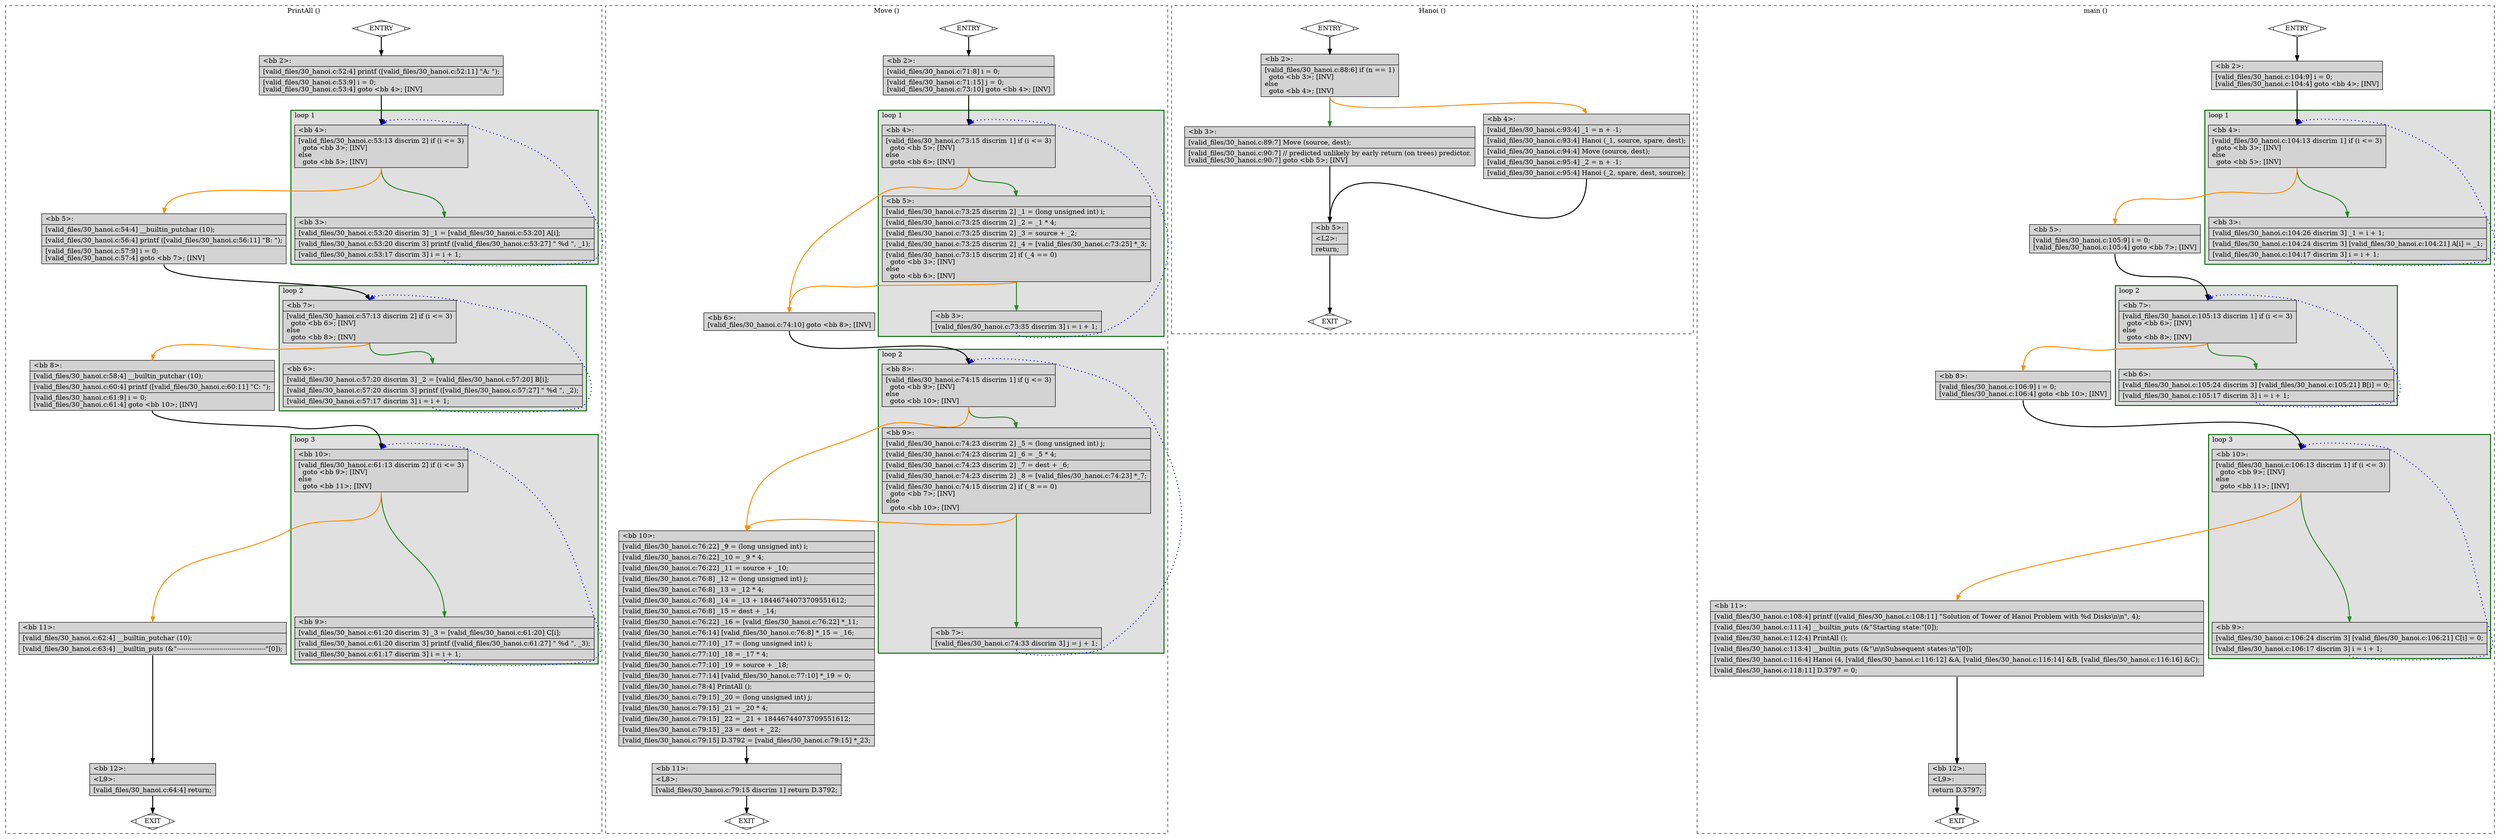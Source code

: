 digraph "a-30_hanoi.c.015t.cfg" {
overlap=false;
subgraph "cluster_PrintAll" {
	style="dashed";
	color="black";
	label="PrintAll ()";
	subgraph cluster_6_3 {
	style="filled";
	color="darkgreen";
	fillcolor="grey88";
	label="loop 3";
	labeljust=l;
	penwidth=2;
	fn_6_basic_block_10 [shape=record,style=filled,fillcolor=lightgrey,label="{\<bb\ 10\>:\l\
|[valid_files/30_hanoi.c:61:13\ discrim\ 2]\ if\ (i\ \<=\ 3)\l\
\ \ goto\ \<bb\ 9\>;\ [INV]\l\
else\l\
\ \ goto\ \<bb\ 11\>;\ [INV]\l\
}"];

	fn_6_basic_block_9 [shape=record,style=filled,fillcolor=lightgrey,label="{\<bb\ 9\>:\l\
|[valid_files/30_hanoi.c:61:20\ discrim\ 3]\ _3\ =\ [valid_files/30_hanoi.c:61:20]\ C[i];\l\
|[valid_files/30_hanoi.c:61:20\ discrim\ 3]\ printf\ ([valid_files/30_hanoi.c:61:27]\ \"\ %d\ \",\ _3);\l\
|[valid_files/30_hanoi.c:61:17\ discrim\ 3]\ i\ =\ i\ +\ 1;\l\
}"];

	}
	subgraph cluster_6_2 {
	style="filled";
	color="darkgreen";
	fillcolor="grey88";
	label="loop 2";
	labeljust=l;
	penwidth=2;
	fn_6_basic_block_7 [shape=record,style=filled,fillcolor=lightgrey,label="{\<bb\ 7\>:\l\
|[valid_files/30_hanoi.c:57:13\ discrim\ 2]\ if\ (i\ \<=\ 3)\l\
\ \ goto\ \<bb\ 6\>;\ [INV]\l\
else\l\
\ \ goto\ \<bb\ 8\>;\ [INV]\l\
}"];

	fn_6_basic_block_6 [shape=record,style=filled,fillcolor=lightgrey,label="{\<bb\ 6\>:\l\
|[valid_files/30_hanoi.c:57:20\ discrim\ 3]\ _2\ =\ [valid_files/30_hanoi.c:57:20]\ B[i];\l\
|[valid_files/30_hanoi.c:57:20\ discrim\ 3]\ printf\ ([valid_files/30_hanoi.c:57:27]\ \"\ %d\ \",\ _2);\l\
|[valid_files/30_hanoi.c:57:17\ discrim\ 3]\ i\ =\ i\ +\ 1;\l\
}"];

	}
	subgraph cluster_6_1 {
	style="filled";
	color="darkgreen";
	fillcolor="grey88";
	label="loop 1";
	labeljust=l;
	penwidth=2;
	fn_6_basic_block_4 [shape=record,style=filled,fillcolor=lightgrey,label="{\<bb\ 4\>:\l\
|[valid_files/30_hanoi.c:53:13\ discrim\ 2]\ if\ (i\ \<=\ 3)\l\
\ \ goto\ \<bb\ 3\>;\ [INV]\l\
else\l\
\ \ goto\ \<bb\ 5\>;\ [INV]\l\
}"];

	fn_6_basic_block_3 [shape=record,style=filled,fillcolor=lightgrey,label="{\<bb\ 3\>:\l\
|[valid_files/30_hanoi.c:53:20\ discrim\ 3]\ _1\ =\ [valid_files/30_hanoi.c:53:20]\ A[i];\l\
|[valid_files/30_hanoi.c:53:20\ discrim\ 3]\ printf\ ([valid_files/30_hanoi.c:53:27]\ \"\ %d\ \",\ _1);\l\
|[valid_files/30_hanoi.c:53:17\ discrim\ 3]\ i\ =\ i\ +\ 1;\l\
}"];

	}
	fn_6_basic_block_0 [shape=Mdiamond,style=filled,fillcolor=white,label="ENTRY"];

	fn_6_basic_block_1 [shape=Mdiamond,style=filled,fillcolor=white,label="EXIT"];

	fn_6_basic_block_2 [shape=record,style=filled,fillcolor=lightgrey,label="{\<bb\ 2\>:\l\
|[valid_files/30_hanoi.c:52:4]\ printf\ ([valid_files/30_hanoi.c:52:11]\ \"A:\ \");\l\
|[valid_files/30_hanoi.c:53:9]\ i\ =\ 0;\l\
[valid_files/30_hanoi.c:53:4]\ goto\ \<bb\ 4\>;\ [INV]\l\
}"];

	fn_6_basic_block_5 [shape=record,style=filled,fillcolor=lightgrey,label="{\<bb\ 5\>:\l\
|[valid_files/30_hanoi.c:54:4]\ __builtin_putchar\ (10);\l\
|[valid_files/30_hanoi.c:56:4]\ printf\ ([valid_files/30_hanoi.c:56:11]\ \"B:\ \");\l\
|[valid_files/30_hanoi.c:57:9]\ i\ =\ 0;\l\
[valid_files/30_hanoi.c:57:4]\ goto\ \<bb\ 7\>;\ [INV]\l\
}"];

	fn_6_basic_block_8 [shape=record,style=filled,fillcolor=lightgrey,label="{\<bb\ 8\>:\l\
|[valid_files/30_hanoi.c:58:4]\ __builtin_putchar\ (10);\l\
|[valid_files/30_hanoi.c:60:4]\ printf\ ([valid_files/30_hanoi.c:60:11]\ \"C:\ \");\l\
|[valid_files/30_hanoi.c:61:9]\ i\ =\ 0;\l\
[valid_files/30_hanoi.c:61:4]\ goto\ \<bb\ 10\>;\ [INV]\l\
}"];

	fn_6_basic_block_11 [shape=record,style=filled,fillcolor=lightgrey,label="{\<bb\ 11\>:\l\
|[valid_files/30_hanoi.c:62:4]\ __builtin_putchar\ (10);\l\
|[valid_files/30_hanoi.c:63:4]\ __builtin_puts\ (&\"------------------------------------------\"[0]);\l\
}"];

	fn_6_basic_block_12 [shape=record,style=filled,fillcolor=lightgrey,label="{\<bb\ 12\>:\l\
|\<L9\>:\l\
|[valid_files/30_hanoi.c:64:4]\ return;\l\
}"];

	fn_6_basic_block_0:s -> fn_6_basic_block_2:n [style="solid,bold",color=black,weight=100,constraint=true];
	fn_6_basic_block_2:s -> fn_6_basic_block_4:n [style="solid,bold",color=black,weight=100,constraint=true];
	fn_6_basic_block_3:s -> fn_6_basic_block_4:n [style="dotted,bold",color=blue,weight=10,constraint=false];
	fn_6_basic_block_4:s -> fn_6_basic_block_3:n [style="solid,bold",color=forestgreen,weight=10,constraint=true];
	fn_6_basic_block_4:s -> fn_6_basic_block_5:n [style="solid,bold",color=darkorange,weight=10,constraint=true];
	fn_6_basic_block_5:s -> fn_6_basic_block_7:n [style="solid,bold",color=black,weight=100,constraint=true];
	fn_6_basic_block_6:s -> fn_6_basic_block_7:n [style="dotted,bold",color=blue,weight=10,constraint=false];
	fn_6_basic_block_7:s -> fn_6_basic_block_6:n [style="solid,bold",color=forestgreen,weight=10,constraint=true];
	fn_6_basic_block_7:s -> fn_6_basic_block_8:n [style="solid,bold",color=darkorange,weight=10,constraint=true];
	fn_6_basic_block_8:s -> fn_6_basic_block_10:n [style="solid,bold",color=black,weight=100,constraint=true];
	fn_6_basic_block_9:s -> fn_6_basic_block_10:n [style="dotted,bold",color=blue,weight=10,constraint=false];
	fn_6_basic_block_10:s -> fn_6_basic_block_9:n [style="solid,bold",color=forestgreen,weight=10,constraint=true];
	fn_6_basic_block_10:s -> fn_6_basic_block_11:n [style="solid,bold",color=darkorange,weight=10,constraint=true];
	fn_6_basic_block_11:s -> fn_6_basic_block_12:n [style="solid,bold",color=black,weight=100,constraint=true];
	fn_6_basic_block_12:s -> fn_6_basic_block_1:n [style="solid,bold",color=black,weight=10,constraint=true];
	fn_6_basic_block_0:s -> fn_6_basic_block_1:n [style="invis",constraint=true];
}
subgraph "cluster_Move" {
	style="dashed";
	color="black";
	label="Move ()";
	subgraph cluster_7_2 {
	style="filled";
	color="darkgreen";
	fillcolor="grey88";
	label="loop 2";
	labeljust=l;
	penwidth=2;
	fn_7_basic_block_8 [shape=record,style=filled,fillcolor=lightgrey,label="{\<bb\ 8\>:\l\
|[valid_files/30_hanoi.c:74:15\ discrim\ 1]\ if\ (j\ \<=\ 3)\l\
\ \ goto\ \<bb\ 9\>;\ [INV]\l\
else\l\
\ \ goto\ \<bb\ 10\>;\ [INV]\l\
}"];

	fn_7_basic_block_9 [shape=record,style=filled,fillcolor=lightgrey,label="{\<bb\ 9\>:\l\
|[valid_files/30_hanoi.c:74:23\ discrim\ 2]\ _5\ =\ (long\ unsigned\ int)\ j;\l\
|[valid_files/30_hanoi.c:74:23\ discrim\ 2]\ _6\ =\ _5\ *\ 4;\l\
|[valid_files/30_hanoi.c:74:23\ discrim\ 2]\ _7\ =\ dest\ +\ _6;\l\
|[valid_files/30_hanoi.c:74:23\ discrim\ 2]\ _8\ =\ [valid_files/30_hanoi.c:74:23]\ *_7;\l\
|[valid_files/30_hanoi.c:74:15\ discrim\ 2]\ if\ (_8\ ==\ 0)\l\
\ \ goto\ \<bb\ 7\>;\ [INV]\l\
else\l\
\ \ goto\ \<bb\ 10\>;\ [INV]\l\
}"];

	fn_7_basic_block_7 [shape=record,style=filled,fillcolor=lightgrey,label="{\<bb\ 7\>:\l\
|[valid_files/30_hanoi.c:74:33\ discrim\ 3]\ j\ =\ j\ +\ 1;\l\
}"];

	}
	subgraph cluster_7_1 {
	style="filled";
	color="darkgreen";
	fillcolor="grey88";
	label="loop 1";
	labeljust=l;
	penwidth=2;
	fn_7_basic_block_4 [shape=record,style=filled,fillcolor=lightgrey,label="{\<bb\ 4\>:\l\
|[valid_files/30_hanoi.c:73:15\ discrim\ 1]\ if\ (i\ \<=\ 3)\l\
\ \ goto\ \<bb\ 5\>;\ [INV]\l\
else\l\
\ \ goto\ \<bb\ 6\>;\ [INV]\l\
}"];

	fn_7_basic_block_5 [shape=record,style=filled,fillcolor=lightgrey,label="{\<bb\ 5\>:\l\
|[valid_files/30_hanoi.c:73:25\ discrim\ 2]\ _1\ =\ (long\ unsigned\ int)\ i;\l\
|[valid_files/30_hanoi.c:73:25\ discrim\ 2]\ _2\ =\ _1\ *\ 4;\l\
|[valid_files/30_hanoi.c:73:25\ discrim\ 2]\ _3\ =\ source\ +\ _2;\l\
|[valid_files/30_hanoi.c:73:25\ discrim\ 2]\ _4\ =\ [valid_files/30_hanoi.c:73:25]\ *_3;\l\
|[valid_files/30_hanoi.c:73:15\ discrim\ 2]\ if\ (_4\ ==\ 0)\l\
\ \ goto\ \<bb\ 3\>;\ [INV]\l\
else\l\
\ \ goto\ \<bb\ 6\>;\ [INV]\l\
}"];

	fn_7_basic_block_3 [shape=record,style=filled,fillcolor=lightgrey,label="{\<bb\ 3\>:\l\
|[valid_files/30_hanoi.c:73:35\ discrim\ 3]\ i\ =\ i\ +\ 1;\l\
}"];

	}
	fn_7_basic_block_0 [shape=Mdiamond,style=filled,fillcolor=white,label="ENTRY"];

	fn_7_basic_block_1 [shape=Mdiamond,style=filled,fillcolor=white,label="EXIT"];

	fn_7_basic_block_2 [shape=record,style=filled,fillcolor=lightgrey,label="{\<bb\ 2\>:\l\
|[valid_files/30_hanoi.c:71:8]\ i\ =\ 0;\l\
|[valid_files/30_hanoi.c:71:15]\ j\ =\ 0;\l\
[valid_files/30_hanoi.c:73:10]\ goto\ \<bb\ 4\>;\ [INV]\l\
}"];

	fn_7_basic_block_6 [shape=record,style=filled,fillcolor=lightgrey,label="{\<bb\ 6\>:\l\
[valid_files/30_hanoi.c:74:10]\ goto\ \<bb\ 8\>;\ [INV]\l\
}"];

	fn_7_basic_block_10 [shape=record,style=filled,fillcolor=lightgrey,label="{\<bb\ 10\>:\l\
|[valid_files/30_hanoi.c:76:22]\ _9\ =\ (long\ unsigned\ int)\ i;\l\
|[valid_files/30_hanoi.c:76:22]\ _10\ =\ _9\ *\ 4;\l\
|[valid_files/30_hanoi.c:76:22]\ _11\ =\ source\ +\ _10;\l\
|[valid_files/30_hanoi.c:76:8]\ _12\ =\ (long\ unsigned\ int)\ j;\l\
|[valid_files/30_hanoi.c:76:8]\ _13\ =\ _12\ *\ 4;\l\
|[valid_files/30_hanoi.c:76:8]\ _14\ =\ _13\ +\ 18446744073709551612;\l\
|[valid_files/30_hanoi.c:76:8]\ _15\ =\ dest\ +\ _14;\l\
|[valid_files/30_hanoi.c:76:22]\ _16\ =\ [valid_files/30_hanoi.c:76:22]\ *_11;\l\
|[valid_files/30_hanoi.c:76:14]\ [valid_files/30_hanoi.c:76:8]\ *_15\ =\ _16;\l\
|[valid_files/30_hanoi.c:77:10]\ _17\ =\ (long\ unsigned\ int)\ i;\l\
|[valid_files/30_hanoi.c:77:10]\ _18\ =\ _17\ *\ 4;\l\
|[valid_files/30_hanoi.c:77:10]\ _19\ =\ source\ +\ _18;\l\
|[valid_files/30_hanoi.c:77:14]\ [valid_files/30_hanoi.c:77:10]\ *_19\ =\ 0;\l\
|[valid_files/30_hanoi.c:78:4]\ PrintAll\ ();\l\
|[valid_files/30_hanoi.c:79:15]\ _20\ =\ (long\ unsigned\ int)\ j;\l\
|[valid_files/30_hanoi.c:79:15]\ _21\ =\ _20\ *\ 4;\l\
|[valid_files/30_hanoi.c:79:15]\ _22\ =\ _21\ +\ 18446744073709551612;\l\
|[valid_files/30_hanoi.c:79:15]\ _23\ =\ dest\ +\ _22;\l\
|[valid_files/30_hanoi.c:79:15]\ D.3792\ =\ [valid_files/30_hanoi.c:79:15]\ *_23;\l\
}"];

	fn_7_basic_block_11 [shape=record,style=filled,fillcolor=lightgrey,label="{\<bb\ 11\>:\l\
|\<L8\>:\l\
|[valid_files/30_hanoi.c:79:15\ discrim\ 1]\ return\ D.3792;\l\
}"];

	fn_7_basic_block_0:s -> fn_7_basic_block_2:n [style="solid,bold",color=black,weight=100,constraint=true];
	fn_7_basic_block_2:s -> fn_7_basic_block_4:n [style="solid,bold",color=black,weight=100,constraint=true];
	fn_7_basic_block_3:s -> fn_7_basic_block_4:n [style="dotted,bold",color=blue,weight=10,constraint=false];
	fn_7_basic_block_4:s -> fn_7_basic_block_5:n [style="solid,bold",color=forestgreen,weight=10,constraint=true];
	fn_7_basic_block_4:s -> fn_7_basic_block_6:n [style="solid,bold",color=darkorange,weight=10,constraint=true];
	fn_7_basic_block_5:s -> fn_7_basic_block_3:n [style="solid,bold",color=forestgreen,weight=10,constraint=true];
	fn_7_basic_block_5:s -> fn_7_basic_block_6:n [style="solid,bold",color=darkorange,weight=10,constraint=true];
	fn_7_basic_block_6:s -> fn_7_basic_block_8:n [style="solid,bold",color=black,weight=100,constraint=true];
	fn_7_basic_block_7:s -> fn_7_basic_block_8:n [style="dotted,bold",color=blue,weight=10,constraint=false];
	fn_7_basic_block_8:s -> fn_7_basic_block_9:n [style="solid,bold",color=forestgreen,weight=10,constraint=true];
	fn_7_basic_block_8:s -> fn_7_basic_block_10:n [style="solid,bold",color=darkorange,weight=10,constraint=true];
	fn_7_basic_block_9:s -> fn_7_basic_block_7:n [style="solid,bold",color=forestgreen,weight=10,constraint=true];
	fn_7_basic_block_9:s -> fn_7_basic_block_10:n [style="solid,bold",color=darkorange,weight=10,constraint=true];
	fn_7_basic_block_10:s -> fn_7_basic_block_11:n [style="solid,bold",color=black,weight=100,constraint=true];
	fn_7_basic_block_11:s -> fn_7_basic_block_1:n [style="solid,bold",color=black,weight=10,constraint=true];
	fn_7_basic_block_0:s -> fn_7_basic_block_1:n [style="invis",constraint=true];
}
subgraph "cluster_Hanoi" {
	style="dashed";
	color="black";
	label="Hanoi ()";
	fn_8_basic_block_0 [shape=Mdiamond,style=filled,fillcolor=white,label="ENTRY"];

	fn_8_basic_block_1 [shape=Mdiamond,style=filled,fillcolor=white,label="EXIT"];

	fn_8_basic_block_2 [shape=record,style=filled,fillcolor=lightgrey,label="{\<bb\ 2\>:\l\
|[valid_files/30_hanoi.c:88:6]\ if\ (n\ ==\ 1)\l\
\ \ goto\ \<bb\ 3\>;\ [INV]\l\
else\l\
\ \ goto\ \<bb\ 4\>;\ [INV]\l\
}"];

	fn_8_basic_block_3 [shape=record,style=filled,fillcolor=lightgrey,label="{\<bb\ 3\>:\l\
|[valid_files/30_hanoi.c:89:7]\ Move\ (source,\ dest);\l\
|[valid_files/30_hanoi.c:90:7]\ //\ predicted\ unlikely\ by\ early\ return\ (on\ trees)\ predictor.\l\
[valid_files/30_hanoi.c:90:7]\ goto\ \<bb\ 5\>;\ [INV]\l\
}"];

	fn_8_basic_block_4 [shape=record,style=filled,fillcolor=lightgrey,label="{\<bb\ 4\>:\l\
|[valid_files/30_hanoi.c:93:4]\ _1\ =\ n\ +\ -1;\l\
|[valid_files/30_hanoi.c:93:4]\ Hanoi\ (_1,\ source,\ spare,\ dest);\l\
|[valid_files/30_hanoi.c:94:4]\ Move\ (source,\ dest);\l\
|[valid_files/30_hanoi.c:95:4]\ _2\ =\ n\ +\ -1;\l\
|[valid_files/30_hanoi.c:95:4]\ Hanoi\ (_2,\ spare,\ dest,\ source);\l\
}"];

	fn_8_basic_block_5 [shape=record,style=filled,fillcolor=lightgrey,label="{\<bb\ 5\>:\l\
|\<L2\>:\l\
|return;\l\
}"];

	fn_8_basic_block_0:s -> fn_8_basic_block_2:n [style="solid,bold",color=black,weight=100,constraint=true];
	fn_8_basic_block_2:s -> fn_8_basic_block_3:n [style="solid,bold",color=forestgreen,weight=10,constraint=true];
	fn_8_basic_block_2:s -> fn_8_basic_block_4:n [style="solid,bold",color=darkorange,weight=10,constraint=true];
	fn_8_basic_block_3:s -> fn_8_basic_block_5:n [style="solid,bold",color=black,weight=100,constraint=true];
	fn_8_basic_block_4:s -> fn_8_basic_block_5:n [style="solid,bold",color=black,weight=100,constraint=true];
	fn_8_basic_block_5:s -> fn_8_basic_block_1:n [style="solid,bold",color=black,weight=10,constraint=true];
	fn_8_basic_block_0:s -> fn_8_basic_block_1:n [style="invis",constraint=true];
}
subgraph "cluster_main" {
	style="dashed";
	color="black";
	label="main ()";
	subgraph cluster_9_3 {
	style="filled";
	color="darkgreen";
	fillcolor="grey88";
	label="loop 3";
	labeljust=l;
	penwidth=2;
	fn_9_basic_block_10 [shape=record,style=filled,fillcolor=lightgrey,label="{\<bb\ 10\>:\l\
|[valid_files/30_hanoi.c:106:13\ discrim\ 1]\ if\ (i\ \<=\ 3)\l\
\ \ goto\ \<bb\ 9\>;\ [INV]\l\
else\l\
\ \ goto\ \<bb\ 11\>;\ [INV]\l\
}"];

	fn_9_basic_block_9 [shape=record,style=filled,fillcolor=lightgrey,label="{\<bb\ 9\>:\l\
|[valid_files/30_hanoi.c:106:24\ discrim\ 3]\ [valid_files/30_hanoi.c:106:21]\ C[i]\ =\ 0;\l\
|[valid_files/30_hanoi.c:106:17\ discrim\ 3]\ i\ =\ i\ +\ 1;\l\
}"];

	}
	subgraph cluster_9_2 {
	style="filled";
	color="darkgreen";
	fillcolor="grey88";
	label="loop 2";
	labeljust=l;
	penwidth=2;
	fn_9_basic_block_7 [shape=record,style=filled,fillcolor=lightgrey,label="{\<bb\ 7\>:\l\
|[valid_files/30_hanoi.c:105:13\ discrim\ 1]\ if\ (i\ \<=\ 3)\l\
\ \ goto\ \<bb\ 6\>;\ [INV]\l\
else\l\
\ \ goto\ \<bb\ 8\>;\ [INV]\l\
}"];

	fn_9_basic_block_6 [shape=record,style=filled,fillcolor=lightgrey,label="{\<bb\ 6\>:\l\
|[valid_files/30_hanoi.c:105:24\ discrim\ 3]\ [valid_files/30_hanoi.c:105:21]\ B[i]\ =\ 0;\l\
|[valid_files/30_hanoi.c:105:17\ discrim\ 3]\ i\ =\ i\ +\ 1;\l\
}"];

	}
	subgraph cluster_9_1 {
	style="filled";
	color="darkgreen";
	fillcolor="grey88";
	label="loop 1";
	labeljust=l;
	penwidth=2;
	fn_9_basic_block_4 [shape=record,style=filled,fillcolor=lightgrey,label="{\<bb\ 4\>:\l\
|[valid_files/30_hanoi.c:104:13\ discrim\ 1]\ if\ (i\ \<=\ 3)\l\
\ \ goto\ \<bb\ 3\>;\ [INV]\l\
else\l\
\ \ goto\ \<bb\ 5\>;\ [INV]\l\
}"];

	fn_9_basic_block_3 [shape=record,style=filled,fillcolor=lightgrey,label="{\<bb\ 3\>:\l\
|[valid_files/30_hanoi.c:104:26\ discrim\ 3]\ _1\ =\ i\ +\ 1;\l\
|[valid_files/30_hanoi.c:104:24\ discrim\ 3]\ [valid_files/30_hanoi.c:104:21]\ A[i]\ =\ _1;\l\
|[valid_files/30_hanoi.c:104:17\ discrim\ 3]\ i\ =\ i\ +\ 1;\l\
}"];

	}
	fn_9_basic_block_0 [shape=Mdiamond,style=filled,fillcolor=white,label="ENTRY"];

	fn_9_basic_block_1 [shape=Mdiamond,style=filled,fillcolor=white,label="EXIT"];

	fn_9_basic_block_2 [shape=record,style=filled,fillcolor=lightgrey,label="{\<bb\ 2\>:\l\
|[valid_files/30_hanoi.c:104:9]\ i\ =\ 0;\l\
[valid_files/30_hanoi.c:104:4]\ goto\ \<bb\ 4\>;\ [INV]\l\
}"];

	fn_9_basic_block_5 [shape=record,style=filled,fillcolor=lightgrey,label="{\<bb\ 5\>:\l\
|[valid_files/30_hanoi.c:105:9]\ i\ =\ 0;\l\
[valid_files/30_hanoi.c:105:4]\ goto\ \<bb\ 7\>;\ [INV]\l\
}"];

	fn_9_basic_block_8 [shape=record,style=filled,fillcolor=lightgrey,label="{\<bb\ 8\>:\l\
|[valid_files/30_hanoi.c:106:9]\ i\ =\ 0;\l\
[valid_files/30_hanoi.c:106:4]\ goto\ \<bb\ 10\>;\ [INV]\l\
}"];

	fn_9_basic_block_11 [shape=record,style=filled,fillcolor=lightgrey,label="{\<bb\ 11\>:\l\
|[valid_files/30_hanoi.c:108:4]\ printf\ ([valid_files/30_hanoi.c:108:11]\ \"Solution\ of\ Tower\ of\ Hanoi\ Problem\ with\ %d\ Disks\\n\\n\",\ 4);\l\
|[valid_files/30_hanoi.c:111:4]\ __builtin_puts\ (&\"Starting\ state:\"[0]);\l\
|[valid_files/30_hanoi.c:112:4]\ PrintAll\ ();\l\
|[valid_files/30_hanoi.c:113:4]\ __builtin_puts\ (&\"\\n\\nSubsequent\ states:\\n\"[0]);\l\
|[valid_files/30_hanoi.c:116:4]\ Hanoi\ (4,\ [valid_files/30_hanoi.c:116:12]\ &A,\ [valid_files/30_hanoi.c:116:14]\ &B,\ [valid_files/30_hanoi.c:116:16]\ &C);\l\
|[valid_files/30_hanoi.c:118:11]\ D.3797\ =\ 0;\l\
}"];

	fn_9_basic_block_12 [shape=record,style=filled,fillcolor=lightgrey,label="{\<bb\ 12\>:\l\
|\<L9\>:\l\
|return\ D.3797;\l\
}"];

	fn_9_basic_block_0:s -> fn_9_basic_block_2:n [style="solid,bold",color=black,weight=100,constraint=true];
	fn_9_basic_block_2:s -> fn_9_basic_block_4:n [style="solid,bold",color=black,weight=100,constraint=true];
	fn_9_basic_block_3:s -> fn_9_basic_block_4:n [style="dotted,bold",color=blue,weight=10,constraint=false];
	fn_9_basic_block_4:s -> fn_9_basic_block_3:n [style="solid,bold",color=forestgreen,weight=10,constraint=true];
	fn_9_basic_block_4:s -> fn_9_basic_block_5:n [style="solid,bold",color=darkorange,weight=10,constraint=true];
	fn_9_basic_block_5:s -> fn_9_basic_block_7:n [style="solid,bold",color=black,weight=100,constraint=true];
	fn_9_basic_block_6:s -> fn_9_basic_block_7:n [style="dotted,bold",color=blue,weight=10,constraint=false];
	fn_9_basic_block_7:s -> fn_9_basic_block_6:n [style="solid,bold",color=forestgreen,weight=10,constraint=true];
	fn_9_basic_block_7:s -> fn_9_basic_block_8:n [style="solid,bold",color=darkorange,weight=10,constraint=true];
	fn_9_basic_block_8:s -> fn_9_basic_block_10:n [style="solid,bold",color=black,weight=100,constraint=true];
	fn_9_basic_block_9:s -> fn_9_basic_block_10:n [style="dotted,bold",color=blue,weight=10,constraint=false];
	fn_9_basic_block_10:s -> fn_9_basic_block_9:n [style="solid,bold",color=forestgreen,weight=10,constraint=true];
	fn_9_basic_block_10:s -> fn_9_basic_block_11:n [style="solid,bold",color=darkorange,weight=10,constraint=true];
	fn_9_basic_block_11:s -> fn_9_basic_block_12:n [style="solid,bold",color=black,weight=100,constraint=true];
	fn_9_basic_block_12:s -> fn_9_basic_block_1:n [style="solid,bold",color=black,weight=10,constraint=true];
	fn_9_basic_block_0:s -> fn_9_basic_block_1:n [style="invis",constraint=true];
}
}
